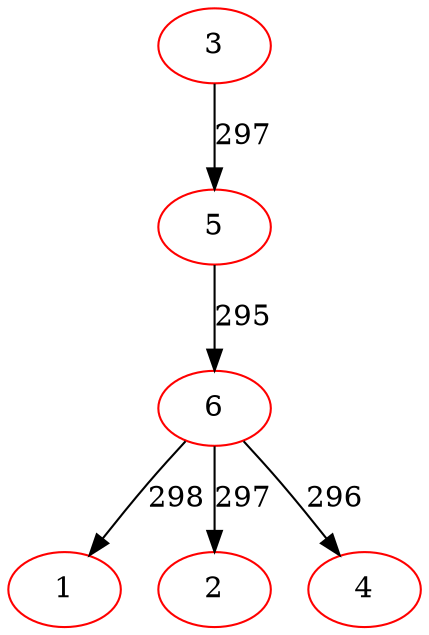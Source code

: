 digraph {
3[color=red]
5[color=red]
6[color=red]
1[color=red]
6->1[label=298]
2[color=red]
6->2[label=297]
4[color=red]
6->4[label=296]
5->6[label=295]
3->5[label=297]
}